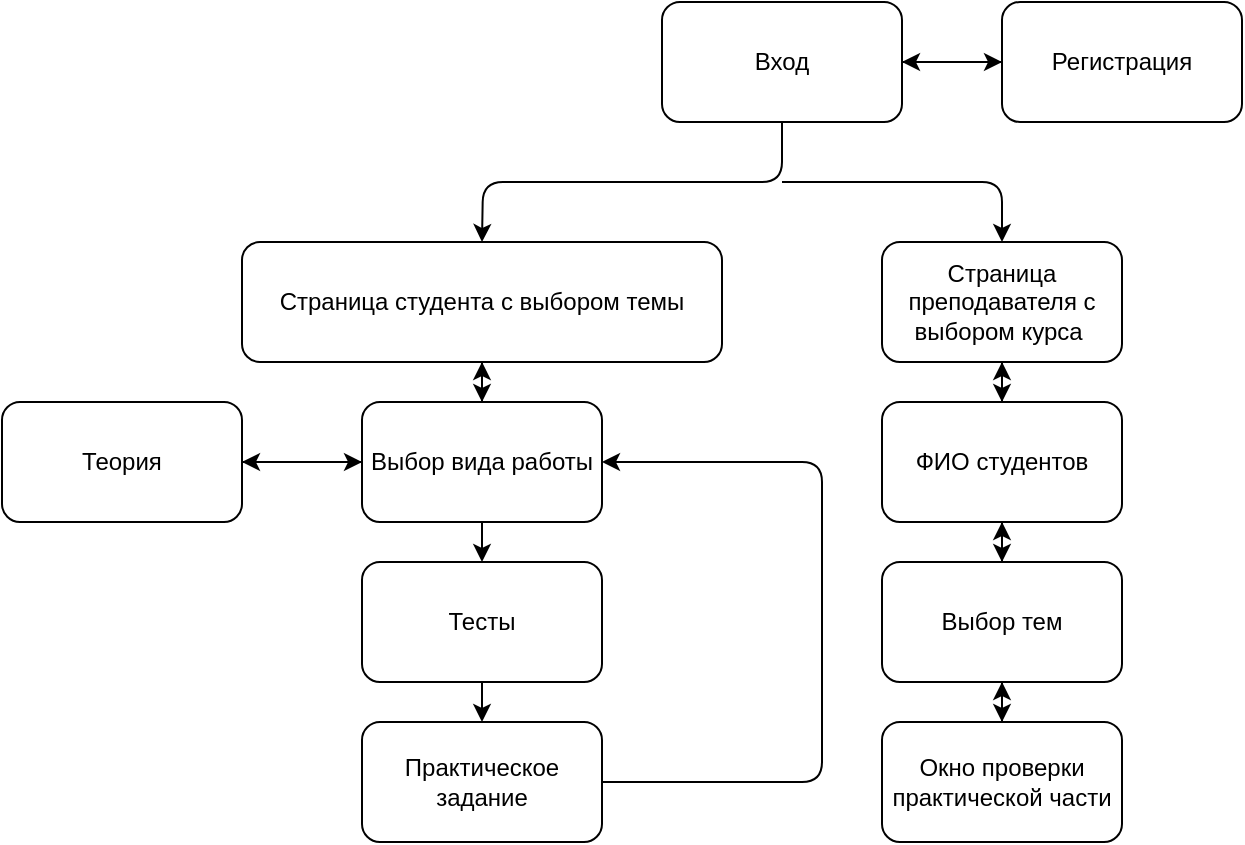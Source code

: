 <mxfile version="27.1.4">
  <diagram name="Page-1" id="97916047-d0de-89f5-080d-49f4d83e522f">
    <mxGraphModel dx="1378" dy="796" grid="1" gridSize="10" guides="1" tooltips="1" connect="1" arrows="1" fold="1" page="1" pageScale="1.5" pageWidth="1169" pageHeight="827" background="none" math="0" shadow="0">
      <root>
        <mxCell id="0" />
        <mxCell id="1" parent="0" />
        <mxCell id="xIhbucnLsh3VXJ7L4_1q-56" style="edgeStyle=orthogonalEdgeStyle;rounded=1;orthogonalLoop=1;jettySize=auto;html=1;exitX=0.5;exitY=1;exitDx=0;exitDy=0;" parent="1" source="xIhbucnLsh3VXJ7L4_1q-55" edge="1">
          <mxGeometry relative="1" as="geometry">
            <mxPoint x="510" y="200" as="targetPoint" />
          </mxGeometry>
        </mxCell>
        <mxCell id="xIhbucnLsh3VXJ7L4_1q-57" style="edgeStyle=orthogonalEdgeStyle;rounded=1;orthogonalLoop=1;jettySize=auto;html=1;entryX=0.5;entryY=0;entryDx=0;entryDy=0;" parent="1" target="xIhbucnLsh3VXJ7L4_1q-58" edge="1">
          <mxGeometry relative="1" as="geometry">
            <mxPoint x="910" y="270" as="targetPoint" />
            <mxPoint x="660" y="170" as="sourcePoint" />
            <Array as="points">
              <mxPoint x="770" y="170" />
            </Array>
          </mxGeometry>
        </mxCell>
        <mxCell id="xIhbucnLsh3VXJ7L4_1q-65" style="edgeStyle=orthogonalEdgeStyle;rounded=1;orthogonalLoop=1;jettySize=auto;html=1;exitX=1;exitY=0.5;exitDx=0;exitDy=0;entryX=0;entryY=0.5;entryDx=0;entryDy=0;" parent="1" source="xIhbucnLsh3VXJ7L4_1q-55" target="xIhbucnLsh3VXJ7L4_1q-61" edge="1">
          <mxGeometry relative="1" as="geometry" />
        </mxCell>
        <mxCell id="xIhbucnLsh3VXJ7L4_1q-55" value="Вход" style="rounded=1;whiteSpace=wrap;html=1;" parent="1" vertex="1">
          <mxGeometry x="600" y="80" width="120" height="60" as="geometry" />
        </mxCell>
        <mxCell id="xIhbucnLsh3VXJ7L4_1q-68" style="edgeStyle=orthogonalEdgeStyle;rounded=1;orthogonalLoop=1;jettySize=auto;html=1;entryX=0.5;entryY=0;entryDx=0;entryDy=0;" parent="1" source="xIhbucnLsh3VXJ7L4_1q-58" target="xIhbucnLsh3VXJ7L4_1q-78" edge="1">
          <mxGeometry relative="1" as="geometry">
            <mxPoint x="820" y="360" as="targetPoint" />
          </mxGeometry>
        </mxCell>
        <mxCell id="xIhbucnLsh3VXJ7L4_1q-58" value="Страница преподавателя с выбором курса&lt;span style=&quot;background-color: transparent; color: light-dark(rgb(0, 0, 0), rgb(255, 255, 255));&quot;&gt;&amp;nbsp;&lt;/span&gt;" style="rounded=1;whiteSpace=wrap;html=1;" parent="1" vertex="1">
          <mxGeometry x="710" y="200" width="120" height="60" as="geometry" />
        </mxCell>
        <mxCell id="xIhbucnLsh3VXJ7L4_1q-69" style="edgeStyle=orthogonalEdgeStyle;rounded=1;orthogonalLoop=1;jettySize=auto;html=1;exitX=0.5;exitY=1;exitDx=0;exitDy=0;entryX=0.5;entryY=0;entryDx=0;entryDy=0;" parent="1" source="xIhbucnLsh3VXJ7L4_1q-59" target="xIhbucnLsh3VXJ7L4_1q-70" edge="1">
          <mxGeometry relative="1" as="geometry">
            <mxPoint x="510" y="320" as="targetPoint" />
          </mxGeometry>
        </mxCell>
        <mxCell id="xIhbucnLsh3VXJ7L4_1q-59" value="Страница студента с выбором темы" style="rounded=1;whiteSpace=wrap;html=1;" parent="1" vertex="1">
          <mxGeometry x="390" y="200" width="240" height="60" as="geometry" />
        </mxCell>
        <mxCell id="xIhbucnLsh3VXJ7L4_1q-64" style="edgeStyle=orthogonalEdgeStyle;rounded=1;orthogonalLoop=1;jettySize=auto;html=1;entryX=1;entryY=0.5;entryDx=0;entryDy=0;" parent="1" source="xIhbucnLsh3VXJ7L4_1q-61" target="xIhbucnLsh3VXJ7L4_1q-55" edge="1">
          <mxGeometry relative="1" as="geometry" />
        </mxCell>
        <mxCell id="xIhbucnLsh3VXJ7L4_1q-61" value="Регистрация" style="rounded=1;whiteSpace=wrap;html=1;" parent="1" vertex="1">
          <mxGeometry x="770" y="80" width="120" height="60" as="geometry" />
        </mxCell>
        <mxCell id="xIhbucnLsh3VXJ7L4_1q-73" style="edgeStyle=orthogonalEdgeStyle;rounded=1;orthogonalLoop=1;jettySize=auto;html=1;entryX=1;entryY=0.5;entryDx=0;entryDy=0;" parent="1" source="xIhbucnLsh3VXJ7L4_1q-70" target="xIhbucnLsh3VXJ7L4_1q-74" edge="1">
          <mxGeometry relative="1" as="geometry">
            <mxPoint x="450" y="450" as="targetPoint" />
            <Array as="points">
              <mxPoint x="410" y="310" />
              <mxPoint x="410" y="310" />
            </Array>
          </mxGeometry>
        </mxCell>
        <mxCell id="xIhbucnLsh3VXJ7L4_1q-75" style="edgeStyle=orthogonalEdgeStyle;rounded=1;orthogonalLoop=1;jettySize=auto;html=1;entryX=0.5;entryY=1;entryDx=0;entryDy=0;" parent="1" source="xIhbucnLsh3VXJ7L4_1q-70" target="xIhbucnLsh3VXJ7L4_1q-59" edge="1">
          <mxGeometry relative="1" as="geometry" />
        </mxCell>
        <mxCell id="xIhbucnLsh3VXJ7L4_1q-76" style="edgeStyle=orthogonalEdgeStyle;rounded=1;orthogonalLoop=1;jettySize=auto;html=1;entryX=0.5;entryY=0;entryDx=0;entryDy=0;" parent="1" source="xIhbucnLsh3VXJ7L4_1q-70" target="xIhbucnLsh3VXJ7L4_1q-77" edge="1">
          <mxGeometry relative="1" as="geometry">
            <mxPoint x="650" y="470" as="targetPoint" />
            <Array as="points">
              <mxPoint x="510" y="300" />
              <mxPoint x="510" y="300" />
            </Array>
          </mxGeometry>
        </mxCell>
        <mxCell id="xIhbucnLsh3VXJ7L4_1q-70" value="Выбор вида работы" style="rounded=1;whiteSpace=wrap;html=1;" parent="1" vertex="1">
          <mxGeometry x="450" y="280" width="120" height="60" as="geometry" />
        </mxCell>
        <mxCell id="xIhbucnLsh3VXJ7L4_1q-90" style="edgeStyle=orthogonalEdgeStyle;rounded=1;orthogonalLoop=1;jettySize=auto;html=1;entryX=0;entryY=0.5;entryDx=0;entryDy=0;" parent="1" source="xIhbucnLsh3VXJ7L4_1q-74" target="xIhbucnLsh3VXJ7L4_1q-70" edge="1">
          <mxGeometry relative="1" as="geometry" />
        </mxCell>
        <mxCell id="xIhbucnLsh3VXJ7L4_1q-74" value="Теория" style="rounded=1;whiteSpace=wrap;html=1;" parent="1" vertex="1">
          <mxGeometry x="270" y="280" width="120" height="60" as="geometry" />
        </mxCell>
        <mxCell id="xIhbucnLsh3VXJ7L4_1q-86" style="edgeStyle=orthogonalEdgeStyle;rounded=1;orthogonalLoop=1;jettySize=auto;html=1;" parent="1" source="xIhbucnLsh3VXJ7L4_1q-77" target="xIhbucnLsh3VXJ7L4_1q-87" edge="1">
          <mxGeometry relative="1" as="geometry">
            <mxPoint x="650" y="580" as="targetPoint" />
          </mxGeometry>
        </mxCell>
        <mxCell id="xIhbucnLsh3VXJ7L4_1q-77" value="Тесты" style="rounded=1;whiteSpace=wrap;html=1;" parent="1" vertex="1">
          <mxGeometry x="450" y="360" width="120" height="60" as="geometry" />
        </mxCell>
        <mxCell id="xIhbucnLsh3VXJ7L4_1q-80" style="edgeStyle=orthogonalEdgeStyle;rounded=1;orthogonalLoop=1;jettySize=auto;html=1;entryX=0.5;entryY=1;entryDx=0;entryDy=0;" parent="1" source="xIhbucnLsh3VXJ7L4_1q-78" target="xIhbucnLsh3VXJ7L4_1q-58" edge="1">
          <mxGeometry relative="1" as="geometry" />
        </mxCell>
        <mxCell id="xIhbucnLsh3VXJ7L4_1q-81" style="edgeStyle=orthogonalEdgeStyle;rounded=1;orthogonalLoop=1;jettySize=auto;html=1;" parent="1" source="xIhbucnLsh3VXJ7L4_1q-78" target="xIhbucnLsh3VXJ7L4_1q-82" edge="1">
          <mxGeometry relative="1" as="geometry">
            <mxPoint x="910" y="410" as="targetPoint" />
          </mxGeometry>
        </mxCell>
        <mxCell id="xIhbucnLsh3VXJ7L4_1q-78" value="ФИО студентов" style="rounded=1;whiteSpace=wrap;html=1;" parent="1" vertex="1">
          <mxGeometry x="710" y="280" width="120" height="60" as="geometry" />
        </mxCell>
        <mxCell id="xIhbucnLsh3VXJ7L4_1q-83" style="edgeStyle=orthogonalEdgeStyle;rounded=1;orthogonalLoop=1;jettySize=auto;html=1;entryX=0.5;entryY=1;entryDx=0;entryDy=0;" parent="1" source="xIhbucnLsh3VXJ7L4_1q-82" target="xIhbucnLsh3VXJ7L4_1q-78" edge="1">
          <mxGeometry relative="1" as="geometry" />
        </mxCell>
        <mxCell id="xIhbucnLsh3VXJ7L4_1q-84" style="edgeStyle=orthogonalEdgeStyle;rounded=1;orthogonalLoop=1;jettySize=auto;html=1;" parent="1" source="xIhbucnLsh3VXJ7L4_1q-82" target="xIhbucnLsh3VXJ7L4_1q-85" edge="1">
          <mxGeometry relative="1" as="geometry">
            <mxPoint x="910" y="540" as="targetPoint" />
          </mxGeometry>
        </mxCell>
        <mxCell id="xIhbucnLsh3VXJ7L4_1q-82" value="Выбор тем" style="rounded=1;whiteSpace=wrap;html=1;" parent="1" vertex="1">
          <mxGeometry x="710" y="360" width="120" height="60" as="geometry" />
        </mxCell>
        <mxCell id="xIhbucnLsh3VXJ7L4_1q-89" style="edgeStyle=orthogonalEdgeStyle;rounded=1;orthogonalLoop=1;jettySize=auto;html=1;" parent="1" source="xIhbucnLsh3VXJ7L4_1q-85" target="xIhbucnLsh3VXJ7L4_1q-82" edge="1">
          <mxGeometry relative="1" as="geometry" />
        </mxCell>
        <mxCell id="xIhbucnLsh3VXJ7L4_1q-85" value="Окно проверки практической части" style="rounded=1;whiteSpace=wrap;html=1;" parent="1" vertex="1">
          <mxGeometry x="710" y="440" width="120" height="60" as="geometry" />
        </mxCell>
        <mxCell id="xIhbucnLsh3VXJ7L4_1q-88" style="edgeStyle=orthogonalEdgeStyle;rounded=1;orthogonalLoop=1;jettySize=auto;html=1;entryX=1;entryY=0.5;entryDx=0;entryDy=0;exitX=1;exitY=0.5;exitDx=0;exitDy=0;" parent="1" source="xIhbucnLsh3VXJ7L4_1q-87" target="xIhbucnLsh3VXJ7L4_1q-70" edge="1">
          <mxGeometry relative="1" as="geometry">
            <Array as="points">
              <mxPoint x="680" y="470" />
              <mxPoint x="680" y="310" />
            </Array>
          </mxGeometry>
        </mxCell>
        <mxCell id="xIhbucnLsh3VXJ7L4_1q-87" value="Практическое задание" style="rounded=1;whiteSpace=wrap;html=1;" parent="1" vertex="1">
          <mxGeometry x="450" y="440" width="120" height="60" as="geometry" />
        </mxCell>
      </root>
    </mxGraphModel>
  </diagram>
</mxfile>
